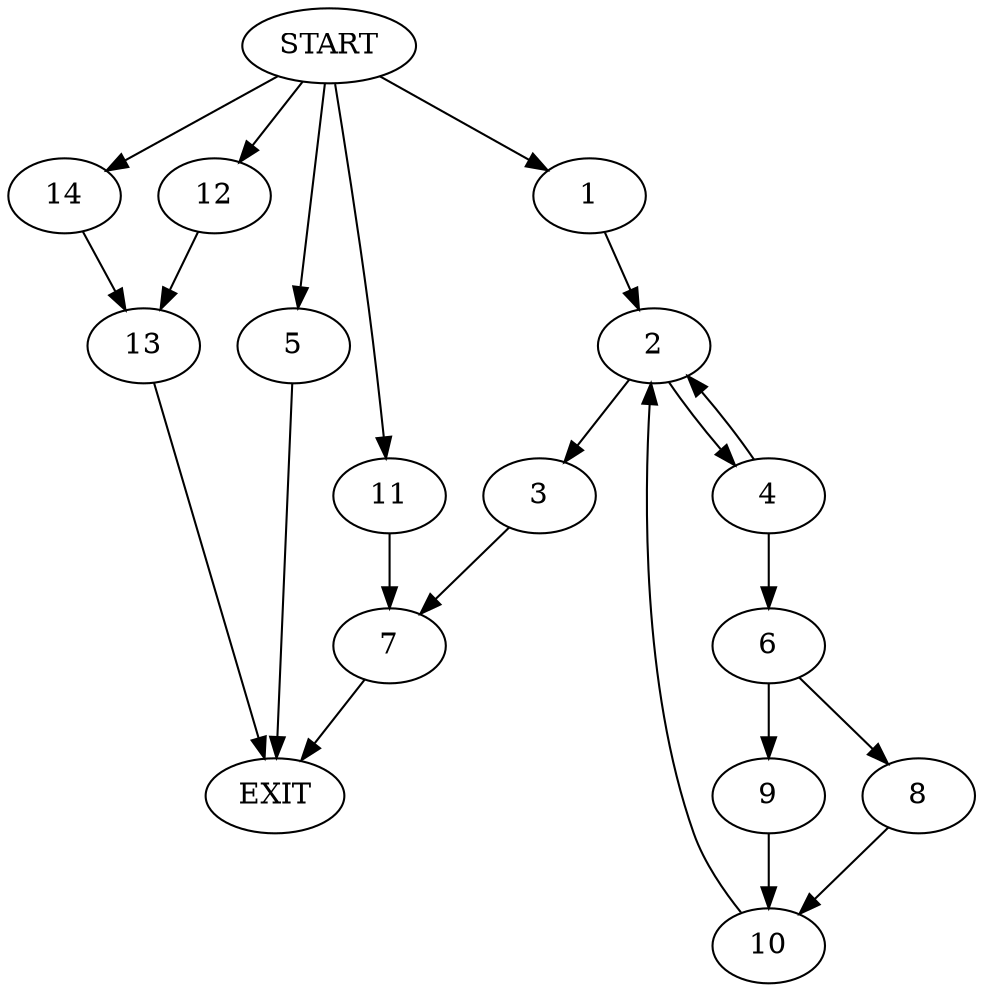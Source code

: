 digraph {
0 [label="START"]
15 [label="EXIT"]
0 -> 1
1 -> 2
2 -> 3
2 -> 4
0 -> 5
5 -> 15
4 -> 2
4 -> 6
3 -> 7
6 -> 8
6 -> 9
9 -> 10
8 -> 10
10 -> 2
7 -> 15
0 -> 11
11 -> 7
0 -> 12
12 -> 13
13 -> 15
0 -> 14
14 -> 13
}
